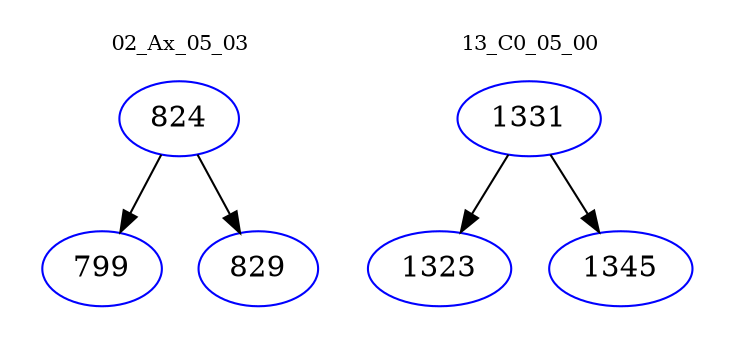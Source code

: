 digraph{
subgraph cluster_0 {
color = white
label = "02_Ax_05_03";
fontsize=10;
T0_824 [label="824", color="blue"]
T0_824 -> T0_799 [color="black"]
T0_799 [label="799", color="blue"]
T0_824 -> T0_829 [color="black"]
T0_829 [label="829", color="blue"]
}
subgraph cluster_1 {
color = white
label = "13_C0_05_00";
fontsize=10;
T1_1331 [label="1331", color="blue"]
T1_1331 -> T1_1323 [color="black"]
T1_1323 [label="1323", color="blue"]
T1_1331 -> T1_1345 [color="black"]
T1_1345 [label="1345", color="blue"]
}
}
